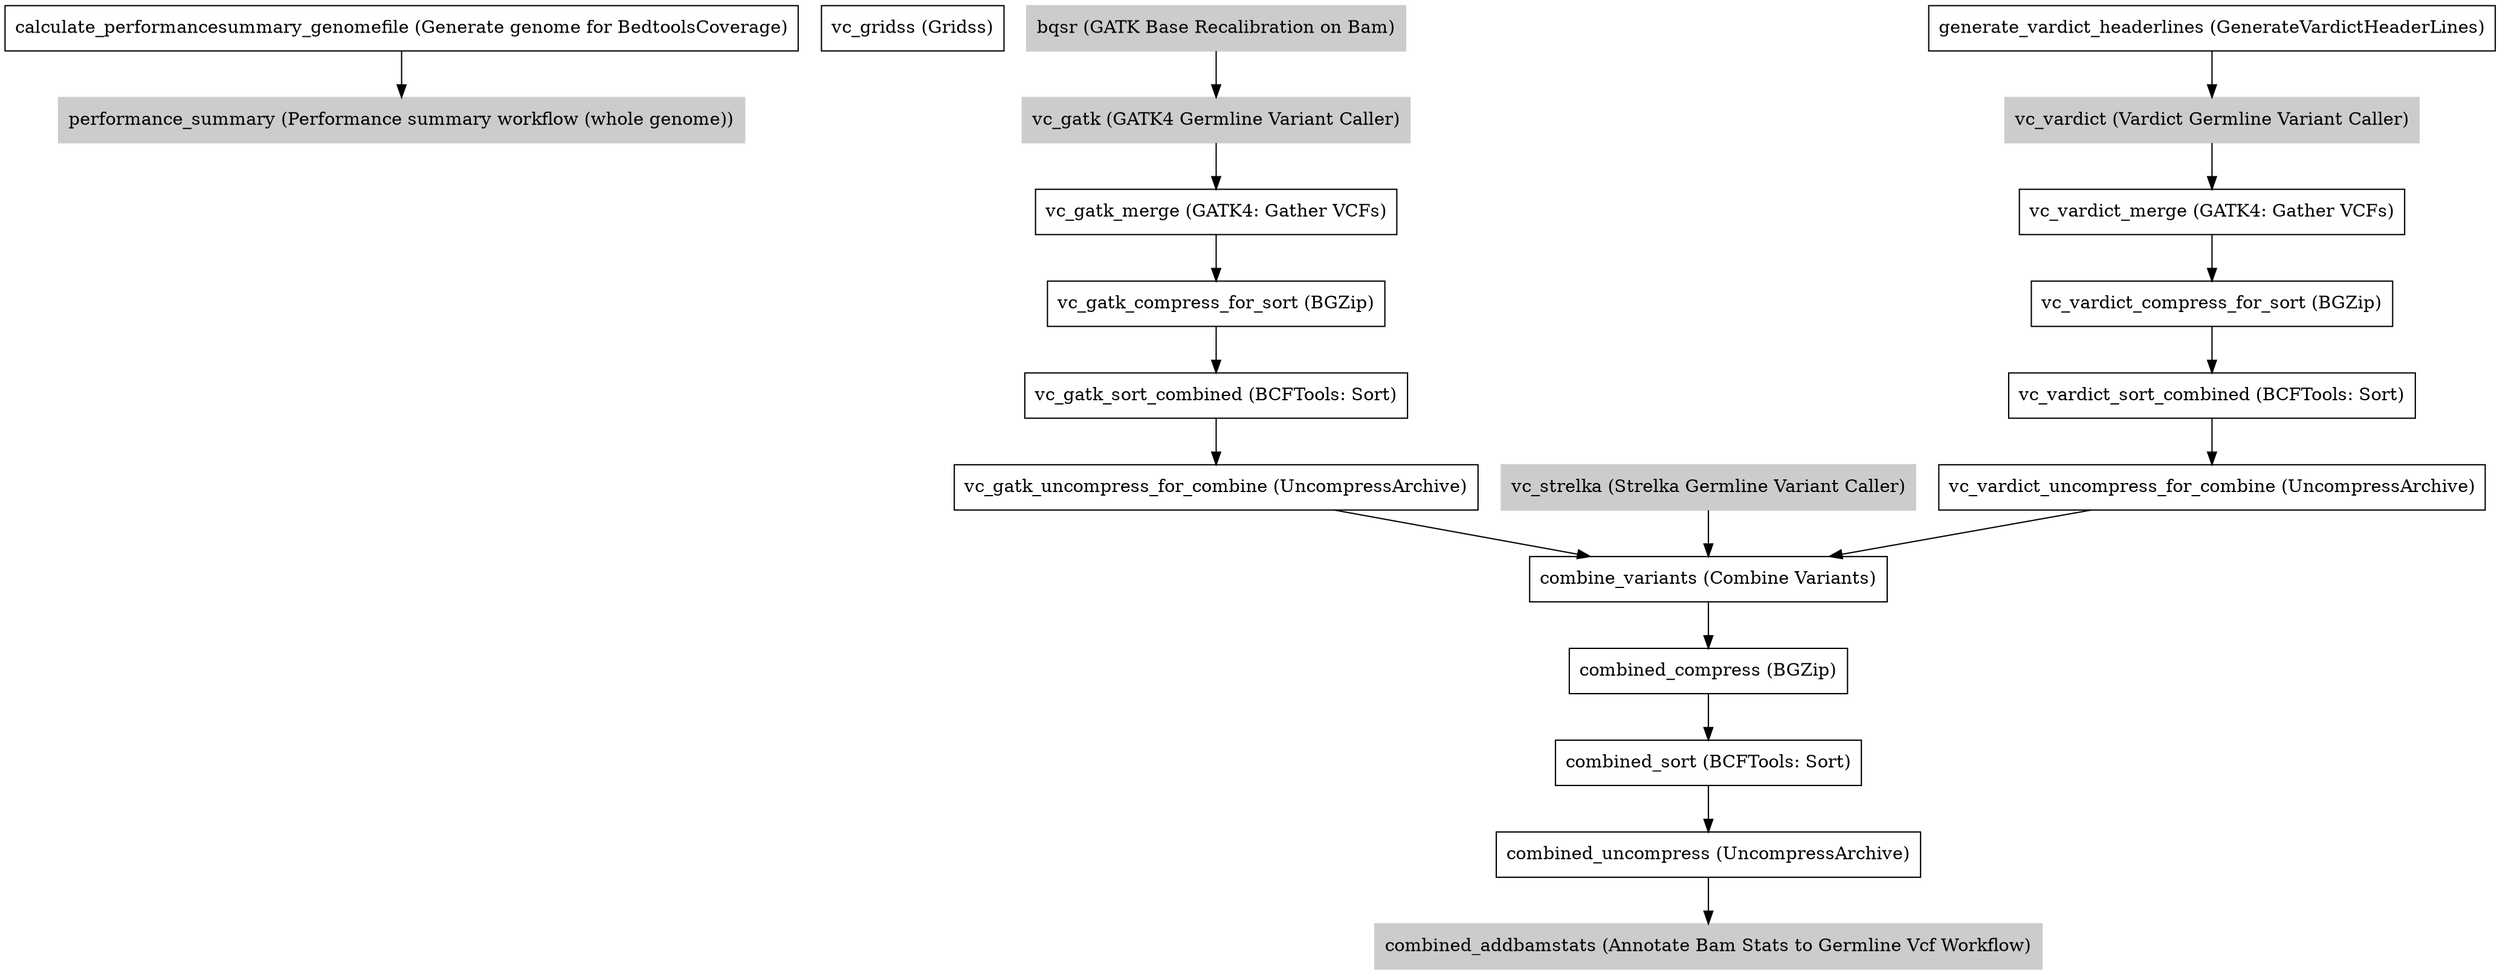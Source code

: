 // WGS Germline (Multi callers) [VARIANTS only]
digraph WGSGermlineMultiCallersVariantsOnly {
	node [shape=record]
	calculate_performancesummary_genomefile [label="calculate_performancesummary_genomefile (Generate genome for BedtoolsCoverage)"]
	performance_summary [label="performance_summary (Performance summary workflow (whole genome))" color=grey80 style=filled]
	vc_gridss [label="vc_gridss (Gridss)"]
	bqsr [label="bqsr (GATK Base Recalibration on Bam)" color=grey80 style=filled]
	vc_gatk [label="vc_gatk (GATK4 Germline Variant Caller)" color=grey80 style=filled]
	vc_gatk_merge [label="vc_gatk_merge (GATK4: Gather VCFs)"]
	vc_gatk_compress_for_sort [label="vc_gatk_compress_for_sort (BGZip)"]
	vc_gatk_sort_combined [label="vc_gatk_sort_combined (BCFTools: Sort)"]
	vc_gatk_uncompress_for_combine [label="vc_gatk_uncompress_for_combine (UncompressArchive)"]
	vc_strelka [label="vc_strelka (Strelka Germline Variant Caller)" color=grey80 style=filled]
	generate_vardict_headerlines [label="generate_vardict_headerlines (GenerateVardictHeaderLines)"]
	vc_vardict [label="vc_vardict (Vardict Germline Variant Caller)" color=grey80 style=filled]
	vc_vardict_merge [label="vc_vardict_merge (GATK4: Gather VCFs)"]
	vc_vardict_compress_for_sort [label="vc_vardict_compress_for_sort (BGZip)"]
	vc_vardict_sort_combined [label="vc_vardict_sort_combined (BCFTools: Sort)"]
	vc_vardict_uncompress_for_combine [label="vc_vardict_uncompress_for_combine (UncompressArchive)"]
	combine_variants [label="combine_variants (Combine Variants)"]
	combined_compress [label="combined_compress (BGZip)"]
	combined_sort [label="combined_sort (BCFTools: Sort)"]
	combined_uncompress [label="combined_uncompress (UncompressArchive)"]
	combined_addbamstats [label="combined_addbamstats (Annotate Bam Stats to Germline Vcf Workflow)" color=grey80 style=filled]
	calculate_performancesummary_genomefile -> performance_summary
	bqsr -> vc_gatk
	vc_gatk -> vc_gatk_merge
	vc_gatk_merge -> vc_gatk_compress_for_sort
	vc_gatk_compress_for_sort -> vc_gatk_sort_combined
	vc_gatk_sort_combined -> vc_gatk_uncompress_for_combine
	generate_vardict_headerlines -> vc_vardict
	vc_vardict -> vc_vardict_merge
	vc_vardict_merge -> vc_vardict_compress_for_sort
	vc_vardict_compress_for_sort -> vc_vardict_sort_combined
	vc_vardict_sort_combined -> vc_vardict_uncompress_for_combine
	vc_gatk_uncompress_for_combine -> combine_variants
	vc_strelka -> combine_variants
	vc_vardict_uncompress_for_combine -> combine_variants
	combine_variants -> combined_compress
	combined_compress -> combined_sort
	combined_sort -> combined_uncompress
	combined_uncompress -> combined_addbamstats
}
